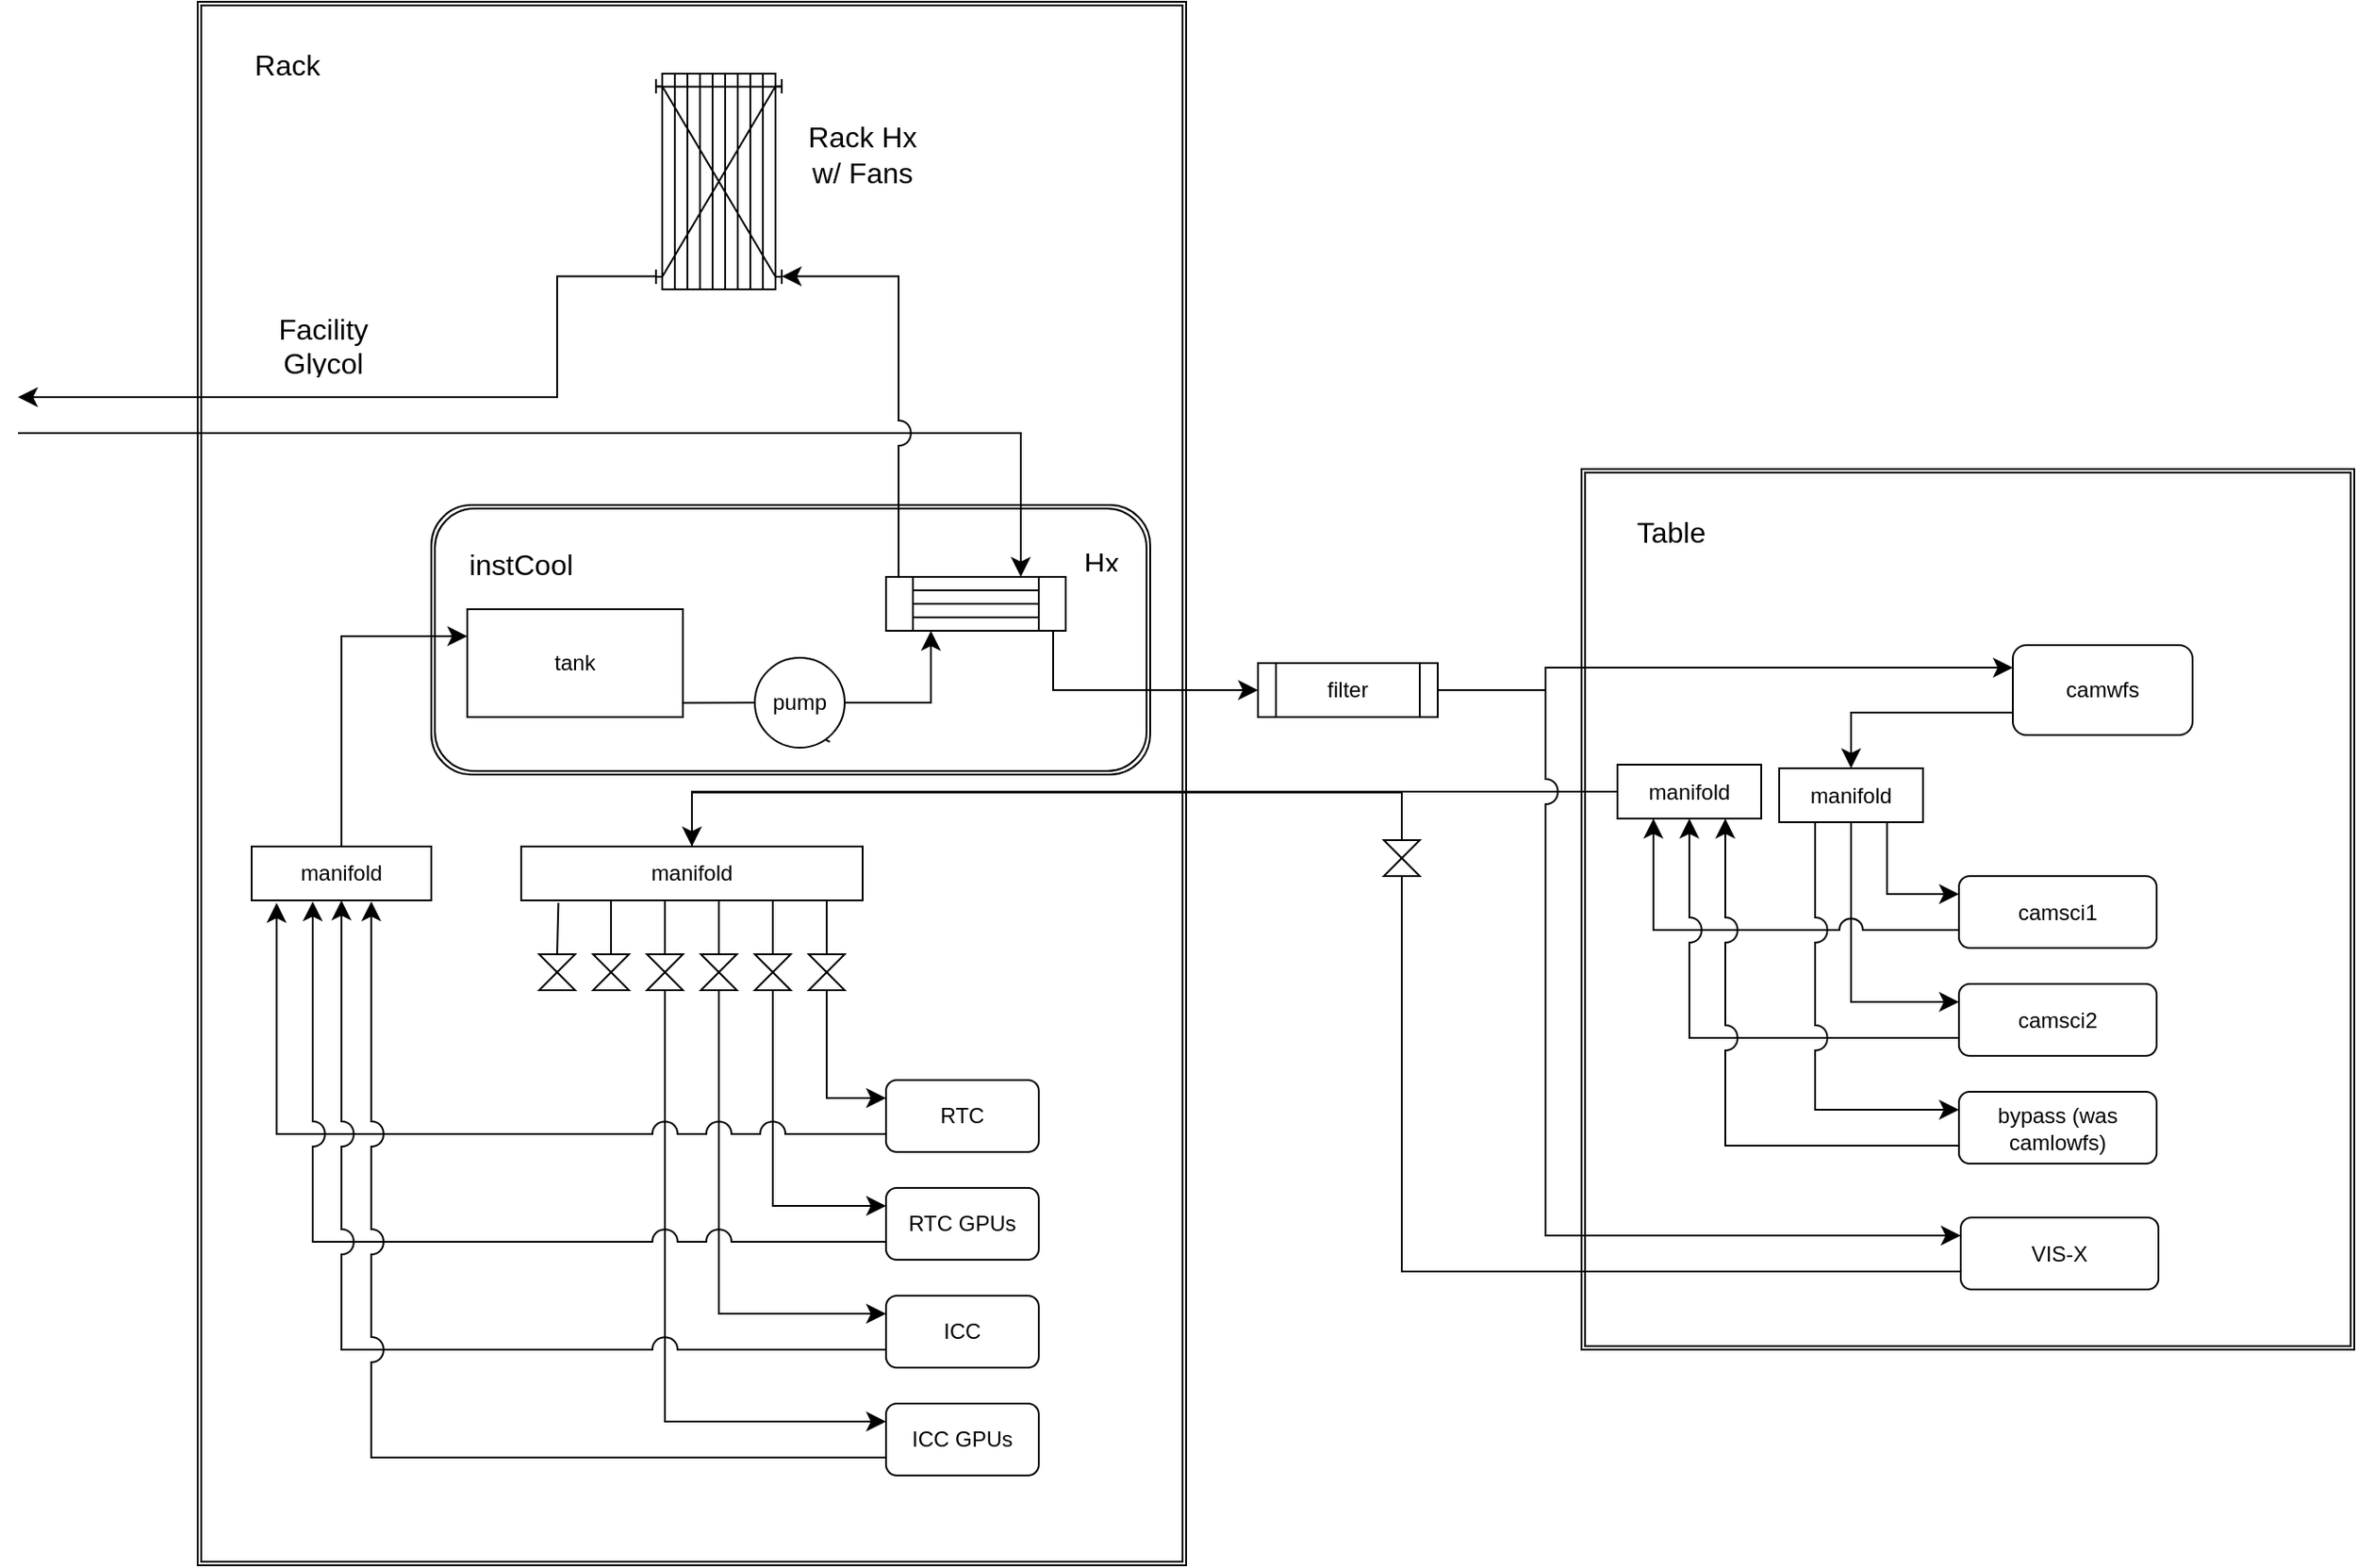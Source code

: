 <mxfile>
    <diagram id="eAEfJhirlyB506s9CYML" name="Page-1">
        <mxGraphModel dx="2781" dy="2240" grid="1" gridSize="10" guides="1" tooltips="1" connect="1" arrows="1" fold="1" page="1" pageScale="1" pageWidth="850" pageHeight="1100" background="#ffffff" math="0" shadow="0">
            <root>
                <mxCell id="0"/>
                <mxCell id="1" parent="0"/>
                <mxCell id="94" value="" style="shape=ext;double=1;rounded=0;whiteSpace=wrap;html=1;fontSize=16;fontColor=#000000;strokeColor=#000000;fillColor=#FFFFFF;" vertex="1" parent="1">
                    <mxGeometry x="770" y="80" width="430" height="490" as="geometry"/>
                </mxCell>
                <mxCell id="91" value="" style="shape=ext;double=1;rounded=0;whiteSpace=wrap;html=1;fontSize=16;fontColor=#000000;strokeColor=#000000;fillColor=#FFFFFF;" vertex="1" parent="1">
                    <mxGeometry y="-180" width="550" height="870" as="geometry"/>
                </mxCell>
                <mxCell id="60" value="" style="shape=ext;double=1;rounded=1;whiteSpace=wrap;html=1;fontColor=#000000;strokeColor=#000000;fillColor=#FFFFFF;" vertex="1" parent="1">
                    <mxGeometry x="130" y="100" width="400" height="150" as="geometry"/>
                </mxCell>
                <mxCell id="3" value="tank" style="rounded=0;whiteSpace=wrap;html=1;fontColor=#000000;strokeColor=#000000;fillColor=#FFFFFF;" vertex="1" parent="1">
                    <mxGeometry x="150" y="158" width="120" height="60" as="geometry"/>
                </mxCell>
                <mxCell id="4" value="" style="endArrow=none;html=1;exitX=0.995;exitY=0.868;exitDx=0;exitDy=0;exitPerimeter=0;fontColor=#000000;strokeColor=#000000;" edge="1" parent="1" source="3">
                    <mxGeometry width="50" height="50" relative="1" as="geometry">
                        <mxPoint x="330" y="300" as="sourcePoint"/>
                        <mxPoint x="310" y="210" as="targetPoint"/>
                    </mxGeometry>
                </mxCell>
                <mxCell id="5" value="camwfs" style="rounded=1;whiteSpace=wrap;html=1;fontColor=#000000;strokeColor=#000000;fillColor=#FFFFFF;" vertex="1" parent="1">
                    <mxGeometry x="1010" y="178" width="100" height="50" as="geometry"/>
                </mxCell>
                <mxCell id="8" value="" style="endArrow=none;html=1;entryX=0;entryY=0.5;entryDx=0;entryDy=0;exitX=1.044;exitY=1.044;exitDx=0;exitDy=0;exitPerimeter=0;fontColor=#000000;strokeColor=#000000;" edge="1" parent="1" target="7">
                    <mxGeometry width="50" height="50" relative="1" as="geometry">
                        <mxPoint x="351.76" y="231.76" as="sourcePoint"/>
                        <mxPoint x="610" y="225" as="targetPoint"/>
                    </mxGeometry>
                </mxCell>
                <mxCell id="7" value="pump" style="ellipse;whiteSpace=wrap;html=1;aspect=fixed;fontColor=#000000;strokeColor=#000000;fillColor=#FFFFFF;" vertex="1" parent="1">
                    <mxGeometry x="310" y="185" width="50" height="50" as="geometry"/>
                </mxCell>
                <mxCell id="9" value="manifold" style="rounded=0;whiteSpace=wrap;html=1;fontColor=#000000;strokeColor=#000000;fillColor=#FFFFFF;" vertex="1" parent="1">
                    <mxGeometry x="880" y="246.5" width="80" height="30" as="geometry"/>
                </mxCell>
                <mxCell id="10" value="manifold" style="rounded=0;whiteSpace=wrap;html=1;fontColor=#000000;strokeColor=#000000;fillColor=#FFFFFF;" vertex="1" parent="1">
                    <mxGeometry x="790" y="244.5" width="80" height="30" as="geometry"/>
                </mxCell>
                <mxCell id="12" value="camsci1" style="rounded=1;whiteSpace=wrap;html=1;fontColor=#000000;strokeColor=#000000;fillColor=#FFFFFF;" vertex="1" parent="1">
                    <mxGeometry x="980" y="306.5" width="110" height="40" as="geometry"/>
                </mxCell>
                <mxCell id="13" value="camsci2" style="rounded=1;whiteSpace=wrap;html=1;fontColor=#000000;strokeColor=#000000;fillColor=#FFFFFF;" vertex="1" parent="1">
                    <mxGeometry x="980" y="366.5" width="110" height="40" as="geometry"/>
                </mxCell>
                <mxCell id="14" value="" style="edgeStyle=segmentEdgeStyle;endArrow=classic;html=1;curved=0;rounded=0;endSize=8;startSize=8;exitX=0.75;exitY=1;exitDx=0;exitDy=0;fontColor=#000000;strokeColor=#000000;" edge="1" parent="1" source="9">
                    <mxGeometry width="50" height="50" relative="1" as="geometry">
                        <mxPoint x="920" y="406.5" as="sourcePoint"/>
                        <mxPoint x="980" y="316.5" as="targetPoint"/>
                        <Array as="points">
                            <mxPoint x="940" y="316.5"/>
                            <mxPoint x="980" y="316.5"/>
                        </Array>
                    </mxGeometry>
                </mxCell>
                <mxCell id="15" value="" style="edgeStyle=segmentEdgeStyle;endArrow=classic;html=1;curved=0;rounded=0;endSize=8;startSize=8;exitX=1;exitY=0.5;exitDx=0;exitDy=0;entryX=0.25;entryY=1;entryDx=0;entryDy=0;entryPerimeter=0;fontColor=#000000;strokeColor=#000000;" edge="1" parent="1" source="7" target="65">
                    <mxGeometry width="50" height="50" relative="1" as="geometry">
                        <mxPoint x="680" y="270" as="sourcePoint"/>
                        <mxPoint x="540" y="150" as="targetPoint"/>
                    </mxGeometry>
                </mxCell>
                <mxCell id="20" value="" style="edgeStyle=segmentEdgeStyle;endArrow=classic;html=1;curved=0;rounded=0;endSize=8;startSize=8;exitX=0;exitY=0.75;exitDx=0;exitDy=0;entryX=0.5;entryY=0;entryDx=0;entryDy=0;fontColor=#000000;strokeColor=#000000;" edge="1" parent="1" source="5" target="9">
                    <mxGeometry width="50" height="50" relative="1" as="geometry">
                        <mxPoint x="910" y="216.5" as="sourcePoint"/>
                        <mxPoint x="960" y="166.5" as="targetPoint"/>
                    </mxGeometry>
                </mxCell>
                <mxCell id="21" value="" style="edgeStyle=segmentEdgeStyle;endArrow=classic;html=1;curved=0;rounded=0;endSize=8;startSize=8;exitX=0.5;exitY=1;exitDx=0;exitDy=0;entryX=0;entryY=0.25;entryDx=0;entryDy=0;jumpStyle=arc;jumpSize=14;fontColor=#000000;strokeColor=#000000;" edge="1" parent="1" source="9" target="13">
                    <mxGeometry width="50" height="50" relative="1" as="geometry">
                        <mxPoint x="830" y="366.5" as="sourcePoint"/>
                        <mxPoint x="880" y="316.5" as="targetPoint"/>
                        <Array as="points">
                            <mxPoint x="920" y="377"/>
                        </Array>
                    </mxGeometry>
                </mxCell>
                <mxCell id="23" value="" style="edgeStyle=segmentEdgeStyle;endArrow=classic;html=1;curved=0;rounded=0;endSize=8;startSize=8;exitX=0;exitY=0.75;exitDx=0;exitDy=0;entryX=0.25;entryY=1;entryDx=0;entryDy=0;jumpStyle=arc;jumpSize=13;fontColor=#000000;strokeColor=#000000;" edge="1" parent="1" source="12" target="10">
                    <mxGeometry width="50" height="50" relative="1" as="geometry">
                        <mxPoint x="1030" y="366.5" as="sourcePoint"/>
                        <mxPoint x="780" y="296.5" as="targetPoint"/>
                    </mxGeometry>
                </mxCell>
                <mxCell id="24" value="" style="edgeStyle=segmentEdgeStyle;endArrow=classic;html=1;curved=0;rounded=0;endSize=8;startSize=8;exitX=0;exitY=0.75;exitDx=0;exitDy=0;entryX=0.5;entryY=1;entryDx=0;entryDy=0;jumpStyle=arc;jumpSize=14;fontColor=#000000;strokeColor=#000000;" edge="1" parent="1" source="13" target="10">
                    <mxGeometry width="50" height="50" relative="1" as="geometry">
                        <mxPoint x="790" y="416.5" as="sourcePoint"/>
                        <mxPoint x="840" y="366.5" as="targetPoint"/>
                    </mxGeometry>
                </mxCell>
                <mxCell id="25" value="bypass (was camlowfs)" style="rounded=1;whiteSpace=wrap;html=1;fontColor=#000000;strokeColor=#000000;fillColor=#FFFFFF;" vertex="1" parent="1">
                    <mxGeometry x="980" y="426.5" width="110" height="40" as="geometry"/>
                </mxCell>
                <mxCell id="26" value="" style="edgeStyle=segmentEdgeStyle;endArrow=classic;html=1;curved=0;rounded=0;endSize=8;startSize=8;entryX=0;entryY=0.25;entryDx=0;entryDy=0;exitX=0.25;exitY=1;exitDx=0;exitDy=0;jumpStyle=arc;jumpSize=14;fontColor=#000000;strokeColor=#000000;" edge="1" parent="1" source="9" target="25">
                    <mxGeometry width="50" height="50" relative="1" as="geometry">
                        <mxPoint x="850" y="446.5" as="sourcePoint"/>
                        <mxPoint x="900" y="396.5" as="targetPoint"/>
                        <Array as="points">
                            <mxPoint x="900" y="436.5"/>
                        </Array>
                    </mxGeometry>
                </mxCell>
                <mxCell id="27" value="" style="edgeStyle=segmentEdgeStyle;endArrow=classic;html=1;curved=0;rounded=0;endSize=8;startSize=8;exitX=0;exitY=0.75;exitDx=0;exitDy=0;entryX=0.75;entryY=1;entryDx=0;entryDy=0;jumpStyle=arc;jumpSize=14;fontColor=#000000;strokeColor=#000000;" edge="1" parent="1" source="25" target="10">
                    <mxGeometry width="50" height="50" relative="1" as="geometry">
                        <mxPoint x="790" y="446.5" as="sourcePoint"/>
                        <mxPoint x="840" y="396.5" as="targetPoint"/>
                    </mxGeometry>
                </mxCell>
                <mxCell id="28" value="manifold" style="rounded=0;whiteSpace=wrap;html=1;fontColor=#000000;strokeColor=#000000;fillColor=#FFFFFF;" vertex="1" parent="1">
                    <mxGeometry x="180" y="290" width="190" height="30" as="geometry"/>
                </mxCell>
                <mxCell id="29" value="manifold" style="rounded=0;whiteSpace=wrap;html=1;fontColor=#000000;strokeColor=#000000;fillColor=#FFFFFF;" vertex="1" parent="1">
                    <mxGeometry x="30" y="290" width="100" height="30" as="geometry"/>
                </mxCell>
                <mxCell id="30" value="" style="shape=collate;whiteSpace=wrap;html=1;fontColor=#000000;strokeColor=#000000;fillColor=#FFFFFF;" vertex="1" parent="1">
                    <mxGeometry x="280" y="350" width="20" height="20" as="geometry"/>
                </mxCell>
                <mxCell id="32" value="" style="shape=collate;whiteSpace=wrap;html=1;fontColor=#000000;strokeColor=#000000;fillColor=#FFFFFF;" vertex="1" parent="1">
                    <mxGeometry x="220" y="350" width="20" height="20" as="geometry"/>
                </mxCell>
                <mxCell id="34" value="" style="shape=collate;whiteSpace=wrap;html=1;fontColor=#000000;strokeColor=#000000;fillColor=#FFFFFF;" vertex="1" parent="1">
                    <mxGeometry x="310" y="350" width="20" height="20" as="geometry"/>
                </mxCell>
                <mxCell id="35" value="" style="shape=collate;whiteSpace=wrap;html=1;fontColor=#000000;strokeColor=#000000;fillColor=#FFFFFF;" vertex="1" parent="1">
                    <mxGeometry x="250" y="350" width="20" height="20" as="geometry"/>
                </mxCell>
                <mxCell id="36" value="" style="shape=collate;whiteSpace=wrap;html=1;fontColor=#000000;strokeColor=#000000;fillColor=#FFFFFF;" vertex="1" parent="1">
                    <mxGeometry x="340" y="350" width="20" height="20" as="geometry"/>
                </mxCell>
                <mxCell id="37" value="" style="shape=collate;whiteSpace=wrap;html=1;fontColor=#000000;strokeColor=#000000;fillColor=#FFFFFF;" vertex="1" parent="1">
                    <mxGeometry x="190" y="350" width="20" height="20" as="geometry"/>
                </mxCell>
                <mxCell id="39" value="" style="endArrow=none;html=1;exitX=0.5;exitY=0;exitDx=0;exitDy=0;fontColor=#000000;strokeColor=#000000;" edge="1" parent="1" source="36">
                    <mxGeometry width="50" height="50" relative="1" as="geometry">
                        <mxPoint x="310" y="380" as="sourcePoint"/>
                        <mxPoint x="350" y="320" as="targetPoint"/>
                    </mxGeometry>
                </mxCell>
                <mxCell id="40" value="" style="endArrow=none;html=1;exitX=0.5;exitY=0;exitDx=0;exitDy=0;fontColor=#000000;strokeColor=#000000;" edge="1" parent="1" source="34">
                    <mxGeometry width="50" height="50" relative="1" as="geometry">
                        <mxPoint x="360" y="360" as="sourcePoint"/>
                        <mxPoint x="320" y="320" as="targetPoint"/>
                    </mxGeometry>
                </mxCell>
                <mxCell id="42" value="" style="endArrow=none;html=1;exitX=0.5;exitY=0;exitDx=0;exitDy=0;fontColor=#000000;strokeColor=#000000;" edge="1" parent="1" source="30">
                    <mxGeometry width="50" height="50" relative="1" as="geometry">
                        <mxPoint x="380" y="380" as="sourcePoint"/>
                        <mxPoint x="290" y="320" as="targetPoint"/>
                    </mxGeometry>
                </mxCell>
                <mxCell id="43" value="" style="endArrow=none;html=1;exitX=0.5;exitY=0;exitDx=0;exitDy=0;fontColor=#000000;strokeColor=#000000;" edge="1" parent="1" source="35">
                    <mxGeometry width="50" height="50" relative="1" as="geometry">
                        <mxPoint x="390" y="390" as="sourcePoint"/>
                        <mxPoint x="260" y="320" as="targetPoint"/>
                    </mxGeometry>
                </mxCell>
                <mxCell id="44" value="" style="endArrow=none;html=1;exitX=0.5;exitY=0;exitDx=0;exitDy=0;fontColor=#000000;strokeColor=#000000;" edge="1" parent="1" source="32">
                    <mxGeometry width="50" height="50" relative="1" as="geometry">
                        <mxPoint x="270" y="360" as="sourcePoint"/>
                        <mxPoint x="230" y="320" as="targetPoint"/>
                    </mxGeometry>
                </mxCell>
                <mxCell id="45" value="" style="endArrow=none;html=1;exitX=0.5;exitY=0;exitDx=0;exitDy=0;entryX=0.109;entryY=1.046;entryDx=0;entryDy=0;entryPerimeter=0;fontColor=#000000;strokeColor=#000000;" edge="1" parent="1" source="37" target="28">
                    <mxGeometry width="50" height="50" relative="1" as="geometry">
                        <mxPoint x="240" y="360" as="sourcePoint"/>
                        <mxPoint x="240" y="330" as="targetPoint"/>
                    </mxGeometry>
                </mxCell>
                <mxCell id="46" value="" style="edgeStyle=segmentEdgeStyle;endArrow=classic;html=1;curved=0;rounded=0;endSize=8;startSize=8;exitX=0;exitY=0.5;exitDx=0;exitDy=0;entryX=0.5;entryY=0;entryDx=0;entryDy=0;fontColor=#000000;strokeColor=#000000;" edge="1" parent="1" source="10" target="28">
                    <mxGeometry width="50" height="50" relative="1" as="geometry">
                        <mxPoint x="240" y="300" as="sourcePoint"/>
                        <mxPoint x="290" y="250" as="targetPoint"/>
                    </mxGeometry>
                </mxCell>
                <mxCell id="47" value="RTC" style="rounded=1;whiteSpace=wrap;html=1;fontColor=#000000;strokeColor=#000000;fillColor=#FFFFFF;" vertex="1" parent="1">
                    <mxGeometry x="383" y="420" width="85" height="40" as="geometry"/>
                </mxCell>
                <mxCell id="48" value="RTC GPUs&lt;span style=&quot;font-family: monospace; font-size: 0px; text-align: start;&quot;&gt;%3CmxGraphModel%3E%3Croot%3E%3CmxCell%20id%3D%220%22%2F%3E%3CmxCell%20id%3D%221%22%20parent%3D%220%22%2F%3E%3CmxCell%20id%3D%222%22%20value%3D%22RTC%22%20style%3D%22rounded%3D1%3BwhiteSpace%3Dwrap%3Bhtml%3D1%3B%22%20vertex%3D%221%22%20parent%3D%221%22%3E%3CmxGeometry%20x%3D%22295%22%20y%3D%22410%22%20width%3D%2285%22%20height%3D%2240%22%20as%3D%22geometry%22%2F%3E%3C%2FmxCell%3E%3C%2Froot%3E%3C%2FmxGraphModel%3E&lt;/span&gt;" style="rounded=1;whiteSpace=wrap;html=1;fontColor=#000000;strokeColor=#000000;fillColor=#FFFFFF;" vertex="1" parent="1">
                    <mxGeometry x="383" y="480" width="85" height="40" as="geometry"/>
                </mxCell>
                <mxCell id="49" value="ICC" style="rounded=1;whiteSpace=wrap;html=1;fontColor=#000000;strokeColor=#000000;fillColor=#FFFFFF;" vertex="1" parent="1">
                    <mxGeometry x="383" y="540" width="85" height="40" as="geometry"/>
                </mxCell>
                <mxCell id="50" value="ICC GPUs" style="rounded=1;whiteSpace=wrap;html=1;fontColor=#000000;strokeColor=#000000;fillColor=#FFFFFF;" vertex="1" parent="1">
                    <mxGeometry x="383" y="600" width="85" height="40" as="geometry"/>
                </mxCell>
                <mxCell id="51" value="" style="edgeStyle=segmentEdgeStyle;endArrow=classic;html=1;curved=0;rounded=0;endSize=8;startSize=8;exitX=0.5;exitY=1;exitDx=0;exitDy=0;entryX=0;entryY=0.25;entryDx=0;entryDy=0;fontColor=#000000;strokeColor=#000000;" edge="1" parent="1" source="36" target="47">
                    <mxGeometry width="50" height="50" relative="1" as="geometry">
                        <mxPoint x="510" y="540" as="sourcePoint"/>
                        <mxPoint x="560" y="490" as="targetPoint"/>
                        <Array as="points">
                            <mxPoint x="350" y="430"/>
                        </Array>
                    </mxGeometry>
                </mxCell>
                <mxCell id="52" value="" style="edgeStyle=segmentEdgeStyle;endArrow=classic;html=1;curved=0;rounded=0;endSize=8;startSize=8;exitX=0.5;exitY=1;exitDx=0;exitDy=0;entryX=0;entryY=0.25;entryDx=0;entryDy=0;fontColor=#000000;strokeColor=#000000;" edge="1" parent="1" source="34" target="48">
                    <mxGeometry width="50" height="50" relative="1" as="geometry">
                        <mxPoint x="510" y="540" as="sourcePoint"/>
                        <mxPoint x="560" y="490" as="targetPoint"/>
                        <Array as="points">
                            <mxPoint x="320" y="490"/>
                        </Array>
                    </mxGeometry>
                </mxCell>
                <mxCell id="53" value="" style="edgeStyle=segmentEdgeStyle;endArrow=classic;html=1;curved=0;rounded=0;endSize=8;startSize=8;exitX=0.5;exitY=1;exitDx=0;exitDy=0;entryX=0;entryY=0.25;entryDx=0;entryDy=0;fontColor=#000000;strokeColor=#000000;" edge="1" parent="1" source="30" target="49">
                    <mxGeometry width="50" height="50" relative="1" as="geometry">
                        <mxPoint x="300" y="560" as="sourcePoint"/>
                        <mxPoint x="350" y="510" as="targetPoint"/>
                        <Array as="points">
                            <mxPoint x="290" y="550"/>
                        </Array>
                    </mxGeometry>
                </mxCell>
                <mxCell id="54" value="" style="edgeStyle=segmentEdgeStyle;endArrow=classic;html=1;curved=0;rounded=0;endSize=8;startSize=8;entryX=0;entryY=0.25;entryDx=0;entryDy=0;exitX=0.5;exitY=1;exitDx=0;exitDy=0;fontColor=#000000;strokeColor=#000000;" edge="1" parent="1" source="35" target="50">
                    <mxGeometry width="50" height="50" relative="1" as="geometry">
                        <mxPoint x="160" y="570" as="sourcePoint"/>
                        <mxPoint x="210" y="520" as="targetPoint"/>
                        <Array as="points">
                            <mxPoint x="260" y="610"/>
                        </Array>
                    </mxGeometry>
                </mxCell>
                <mxCell id="55" value="" style="edgeStyle=segmentEdgeStyle;endArrow=classic;html=1;curved=0;rounded=0;endSize=8;startSize=8;entryX=0.139;entryY=1.046;entryDx=0;entryDy=0;exitX=0;exitY=0.75;exitDx=0;exitDy=0;entryPerimeter=0;jumpStyle=arc;jumpSize=14;fontColor=#000000;strokeColor=#000000;" edge="1" parent="1" source="47" target="29">
                    <mxGeometry width="50" height="50" relative="1" as="geometry">
                        <mxPoint x="20" y="380" as="sourcePoint"/>
                        <mxPoint x="70" y="330" as="targetPoint"/>
                    </mxGeometry>
                </mxCell>
                <mxCell id="56" value="" style="edgeStyle=segmentEdgeStyle;endArrow=classic;html=1;curved=0;rounded=0;endSize=8;startSize=8;entryX=0.34;entryY=1.019;entryDx=0;entryDy=0;entryPerimeter=0;exitX=0;exitY=0.75;exitDx=0;exitDy=0;jumpStyle=arc;jumpSize=14;fontColor=#000000;strokeColor=#000000;" edge="1" parent="1" source="48" target="29">
                    <mxGeometry width="50" height="50" relative="1" as="geometry">
                        <mxPoint x="30" y="510" as="sourcePoint"/>
                        <mxPoint x="80" y="460" as="targetPoint"/>
                    </mxGeometry>
                </mxCell>
                <mxCell id="57" value="" style="edgeStyle=segmentEdgeStyle;endArrow=classic;html=1;curved=0;rounded=0;endSize=8;startSize=8;entryX=0.5;entryY=1;entryDx=0;entryDy=0;exitX=0;exitY=0.75;exitDx=0;exitDy=0;jumpStyle=arc;jumpSize=14;fontColor=#000000;strokeColor=#000000;" edge="1" parent="1" source="49" target="29">
                    <mxGeometry width="50" height="50" relative="1" as="geometry">
                        <mxPoint x="40" y="575" as="sourcePoint"/>
                        <mxPoint x="90" y="525" as="targetPoint"/>
                    </mxGeometry>
                </mxCell>
                <mxCell id="58" value="" style="edgeStyle=segmentEdgeStyle;endArrow=classic;html=1;curved=0;rounded=0;endSize=8;startSize=8;exitX=0;exitY=0.75;exitDx=0;exitDy=0;entryX=0.666;entryY=1.019;entryDx=0;entryDy=0;entryPerimeter=0;jumpStyle=arc;jumpSize=14;fontColor=#000000;strokeColor=#000000;" edge="1" parent="1" source="50" target="29">
                    <mxGeometry width="50" height="50" relative="1" as="geometry">
                        <mxPoint x="55" y="600" as="sourcePoint"/>
                        <mxPoint x="97" y="320" as="targetPoint"/>
                    </mxGeometry>
                </mxCell>
                <mxCell id="59" value="" style="edgeStyle=segmentEdgeStyle;endArrow=classic;html=1;curved=0;rounded=0;endSize=8;startSize=8;entryX=0;entryY=0.25;entryDx=0;entryDy=0;exitX=0.5;exitY=0;exitDx=0;exitDy=0;fontColor=#000000;strokeColor=#000000;" edge="1" parent="1" source="29" target="3">
                    <mxGeometry width="50" height="50" relative="1" as="geometry">
                        <mxPoint x="60" y="260" as="sourcePoint"/>
                        <mxPoint x="110" y="210" as="targetPoint"/>
                        <Array as="points">
                            <mxPoint x="80" y="173"/>
                        </Array>
                    </mxGeometry>
                </mxCell>
                <mxCell id="65" value="" style="shape=mxgraph.pid.heat_exchangers.heat_exchanger_(straight_tubes);html=1;pointerEvents=1;align=center;verticalLabelPosition=bottom;verticalAlign=top;dashed=0;fontColor=#000000;strokeColor=#000000;fillColor=#FFFFFF;" vertex="1" parent="1">
                    <mxGeometry x="383" y="140" width="100" height="30" as="geometry"/>
                </mxCell>
                <mxCell id="67" value="" style="shape=mxgraph.pid.heat_exchangers.plate_and_frame_heat_exchanger;html=1;pointerEvents=1;align=center;verticalLabelPosition=bottom;verticalAlign=top;dashed=0;fontColor=#000000;strokeColor=#000000;fillColor=#FFFFFF;" vertex="1" parent="1">
                    <mxGeometry x="255" y="-140" width="70" height="120" as="geometry"/>
                </mxCell>
                <mxCell id="69" value="" style="edgeStyle=segmentEdgeStyle;endArrow=classic;html=1;curved=0;rounded=0;endSize=8;startSize=8;entryX=0.75;entryY=0;entryDx=0;entryDy=0;entryPerimeter=0;jumpStyle=arc;jumpSize=14;fontColor=#000000;strokeColor=#000000;" edge="1" parent="1" target="65">
                    <mxGeometry width="50" height="50" relative="1" as="geometry">
                        <mxPoint x="-100" y="60" as="sourcePoint"/>
                        <mxPoint x="104.97" y="10" as="targetPoint"/>
                    </mxGeometry>
                </mxCell>
                <mxCell id="70" value="" style="edgeStyle=segmentEdgeStyle;endArrow=classic;html=1;curved=0;rounded=0;endSize=8;startSize=8;exitX=0.07;exitY=0;exitDx=0;exitDy=0;exitPerimeter=0;entryX=1;entryY=0.94;entryDx=0;entryDy=0;entryPerimeter=0;jumpStyle=arc;jumpSize=14;fontColor=#000000;strokeColor=#000000;" edge="1" parent="1" source="65" target="67">
                    <mxGeometry width="50" height="50" relative="1" as="geometry">
                        <mxPoint x="280" y="120" as="sourcePoint"/>
                        <mxPoint x="330" y="70" as="targetPoint"/>
                        <Array as="points">
                            <mxPoint x="390" y="-27"/>
                        </Array>
                    </mxGeometry>
                </mxCell>
                <mxCell id="71" value="" style="edgeStyle=segmentEdgeStyle;endArrow=classic;html=1;curved=0;rounded=0;endSize=8;startSize=8;exitX=0;exitY=0.94;exitDx=0;exitDy=0;exitPerimeter=0;fontColor=#000000;strokeColor=#000000;" edge="1" parent="1" source="67">
                    <mxGeometry width="50" height="50" relative="1" as="geometry">
                        <mxPoint x="330" y="90" as="sourcePoint"/>
                        <mxPoint x="-100" y="40" as="targetPoint"/>
                        <Array as="points">
                            <mxPoint x="200" y="-27"/>
                            <mxPoint x="200" y="40"/>
                        </Array>
                    </mxGeometry>
                </mxCell>
                <mxCell id="72" value="VIS-X" style="rounded=1;whiteSpace=wrap;html=1;fontColor=#000000;strokeColor=#000000;fillColor=#FFFFFF;" vertex="1" parent="1">
                    <mxGeometry x="981" y="496.5" width="110" height="40" as="geometry"/>
                </mxCell>
                <mxCell id="74" value="filter" style="shape=process;whiteSpace=wrap;html=1;backgroundOutline=1;fontColor=#000000;strokeColor=#000000;fillColor=#FFFFFF;" vertex="1" parent="1">
                    <mxGeometry x="590" y="188" width="100" height="30" as="geometry"/>
                </mxCell>
                <mxCell id="76" value="" style="edgeStyle=segmentEdgeStyle;endArrow=classic;html=1;curved=0;rounded=0;endSize=8;startSize=8;exitX=0.93;exitY=1;exitDx=0;exitDy=0;exitPerimeter=0;entryX=0;entryY=0.5;entryDx=0;entryDy=0;fontColor=#000000;strokeColor=#000000;" edge="1" parent="1" source="65" target="74">
                    <mxGeometry width="50" height="50" relative="1" as="geometry">
                        <mxPoint x="660" y="330" as="sourcePoint"/>
                        <mxPoint x="710" y="280" as="targetPoint"/>
                        <Array as="points">
                            <mxPoint x="476" y="203"/>
                        </Array>
                    </mxGeometry>
                </mxCell>
                <mxCell id="77" value="" style="edgeStyle=segmentEdgeStyle;endArrow=classic;html=1;curved=0;rounded=0;endSize=8;startSize=8;exitX=1;exitY=0.5;exitDx=0;exitDy=0;entryX=0;entryY=0.25;entryDx=0;entryDy=0;fontColor=#000000;strokeColor=#000000;" edge="1" parent="1" source="74" target="5">
                    <mxGeometry width="50" height="50" relative="1" as="geometry">
                        <mxPoint x="660" y="330" as="sourcePoint"/>
                        <mxPoint x="710" y="280" as="targetPoint"/>
                        <Array as="points">
                            <mxPoint x="750" y="203"/>
                            <mxPoint x="750" y="191"/>
                        </Array>
                    </mxGeometry>
                </mxCell>
                <mxCell id="78" value="" style="shape=collate;whiteSpace=wrap;html=1;fontColor=#000000;strokeColor=#000000;fillColor=#FFFFFF;" vertex="1" parent="1">
                    <mxGeometry x="660" y="286.5" width="20" height="20" as="geometry"/>
                </mxCell>
                <mxCell id="80" value="" style="edgeStyle=segmentEdgeStyle;endArrow=classic;html=1;curved=0;rounded=0;endSize=8;startSize=8;exitX=1;exitY=0.5;exitDx=0;exitDy=0;entryX=0;entryY=0.25;entryDx=0;entryDy=0;jumpStyle=arc;jumpSize=14;fontColor=#000000;strokeColor=#000000;" edge="1" parent="1" source="74" target="72">
                    <mxGeometry width="50" height="50" relative="1" as="geometry">
                        <mxPoint x="660" y="330" as="sourcePoint"/>
                        <mxPoint x="710" y="280" as="targetPoint"/>
                        <Array as="points">
                            <mxPoint x="750" y="203"/>
                            <mxPoint x="750" y="507"/>
                        </Array>
                    </mxGeometry>
                </mxCell>
                <mxCell id="81" value="" style="edgeStyle=segmentEdgeStyle;endArrow=none;html=1;curved=0;rounded=0;endSize=8;startSize=8;exitX=0;exitY=0.75;exitDx=0;exitDy=0;entryX=0.5;entryY=1;entryDx=0;entryDy=0;endFill=0;fontColor=#000000;strokeColor=#000000;" edge="1" parent="1" source="72" target="78">
                    <mxGeometry width="50" height="50" relative="1" as="geometry">
                        <mxPoint x="660" y="330" as="sourcePoint"/>
                        <mxPoint x="710" y="280" as="targetPoint"/>
                    </mxGeometry>
                </mxCell>
                <mxCell id="82" value="" style="edgeStyle=segmentEdgeStyle;endArrow=none;html=1;curved=0;rounded=0;endSize=8;startSize=8;exitX=0.5;exitY=0;exitDx=0;exitDy=0;entryX=0.5;entryY=0;entryDx=0;entryDy=0;endFill=0;fontColor=#000000;strokeColor=#000000;" edge="1" parent="1" source="78" target="28">
                    <mxGeometry width="50" height="50" relative="1" as="geometry">
                        <mxPoint x="660" y="330" as="sourcePoint"/>
                        <mxPoint x="710" y="280" as="targetPoint"/>
                        <Array as="points">
                            <mxPoint x="670" y="260"/>
                            <mxPoint x="275" y="260"/>
                        </Array>
                    </mxGeometry>
                </mxCell>
                <UserObject label="&lt;font style=&quot;font-size: 16px;&quot;&gt;Facility Glycol&lt;/font&gt;" placeholders="1" name="Variable" id="83">
                    <mxCell style="text;html=1;strokeColor=none;fillColor=none;align=center;verticalAlign=middle;whiteSpace=wrap;overflow=hidden;fontSize=16;fontColor=#000000;" vertex="1" parent="1">
                        <mxGeometry x="30" y="-10" width="80" height="40" as="geometry"/>
                    </mxCell>
                </UserObject>
                <UserObject label="&lt;font style=&quot;font-size: 16px;&quot;&gt;Rack Hx&lt;br style=&quot;font-size: 16px;&quot;&gt;w/ Fans&lt;/font&gt;" placeholders="1" name="Variable" id="87">
                    <mxCell style="text;html=1;strokeColor=none;fillColor=none;align=center;verticalAlign=middle;whiteSpace=wrap;overflow=hidden;fontSize=16;fontColor=#000000;" vertex="1" parent="1">
                        <mxGeometry x="330" y="-120" width="80" height="50" as="geometry"/>
                    </mxCell>
                </UserObject>
                <UserObject label="Hx" placeholders="1" name="Variable" id="89">
                    <mxCell style="text;html=1;strokeColor=#FFFFFF;fillColor=none;align=center;verticalAlign=middle;whiteSpace=wrap;overflow=hidden;fontSize=16;fontColor=#000000;" vertex="1" parent="1">
                        <mxGeometry x="483" y="120" width="40" height="18" as="geometry"/>
                    </mxCell>
                </UserObject>
                <UserObject label="instCool" placeholders="1" name="Variable" id="90">
                    <mxCell style="text;html=1;strokeColor=none;fillColor=none;align=center;verticalAlign=middle;whiteSpace=wrap;overflow=hidden;fontSize=16;fontColor=#000000;" vertex="1" parent="1">
                        <mxGeometry x="140" y="108" width="80" height="50" as="geometry"/>
                    </mxCell>
                </UserObject>
                <UserObject label="Rack" placeholders="1" name="Variable" id="92">
                    <mxCell style="text;html=1;strokeColor=none;fillColor=none;align=center;verticalAlign=middle;whiteSpace=wrap;overflow=hidden;fontSize=16;fontColor=#000000;" vertex="1" parent="1">
                        <mxGeometry x="10" y="-170" width="80" height="50" as="geometry"/>
                    </mxCell>
                </UserObject>
                <UserObject label="Table" placeholders="1" name="Variable" id="95">
                    <mxCell style="text;html=1;strokeColor=none;fillColor=none;align=center;verticalAlign=middle;whiteSpace=wrap;overflow=hidden;fontSize=16;fontColor=#000000;" vertex="1" parent="1">
                        <mxGeometry x="780" y="90" width="80" height="50" as="geometry"/>
                    </mxCell>
                </UserObject>
                <mxCell id="98" value="" style="edgeStyle=segmentEdgeStyle;endArrow=none;html=1;curved=0;rounded=0;endSize=8;startSize=8;strokeColor=#000000;fontSize=16;fontColor=#000000;jumpStyle=arc;jumpSize=14;entryX=1;entryY=0.06;entryDx=0;entryDy=0;entryPerimeter=0;exitX=0;exitY=0.06;exitDx=0;exitDy=0;exitPerimeter=0;endFill=0;" edge="1" parent="1" source="67" target="67">
                    <mxGeometry width="50" height="50" relative="1" as="geometry">
                        <mxPoint x="180" y="-120" as="sourcePoint"/>
                        <mxPoint x="230" y="-170" as="targetPoint"/>
                    </mxGeometry>
                </mxCell>
            </root>
        </mxGraphModel>
    </diagram>
</mxfile>
